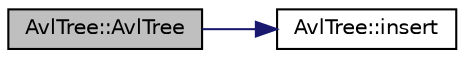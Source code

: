 digraph "AvlTree::AvlTree"
{
 // LATEX_PDF_SIZE
  edge [fontname="Helvetica",fontsize="10",labelfontname="Helvetica",labelfontsize="10"];
  node [fontname="Helvetica",fontsize="10",shape=record];
  rankdir="LR";
  Node1 [label="AvlTree::AvlTree",height=0.2,width=0.4,color="black", fillcolor="grey75", style="filled", fontcolor="black",tooltip=" "];
  Node1 -> Node2 [color="midnightblue",fontsize="10",style="solid",fontname="Helvetica"];
  Node2 [label="AvlTree::insert",height=0.2,width=0.4,color="black", fillcolor="white", style="filled",URL="$class_avl_tree.html#a32018e6d7a99cf937d74e3def74dc399",tooltip=" "];
}
